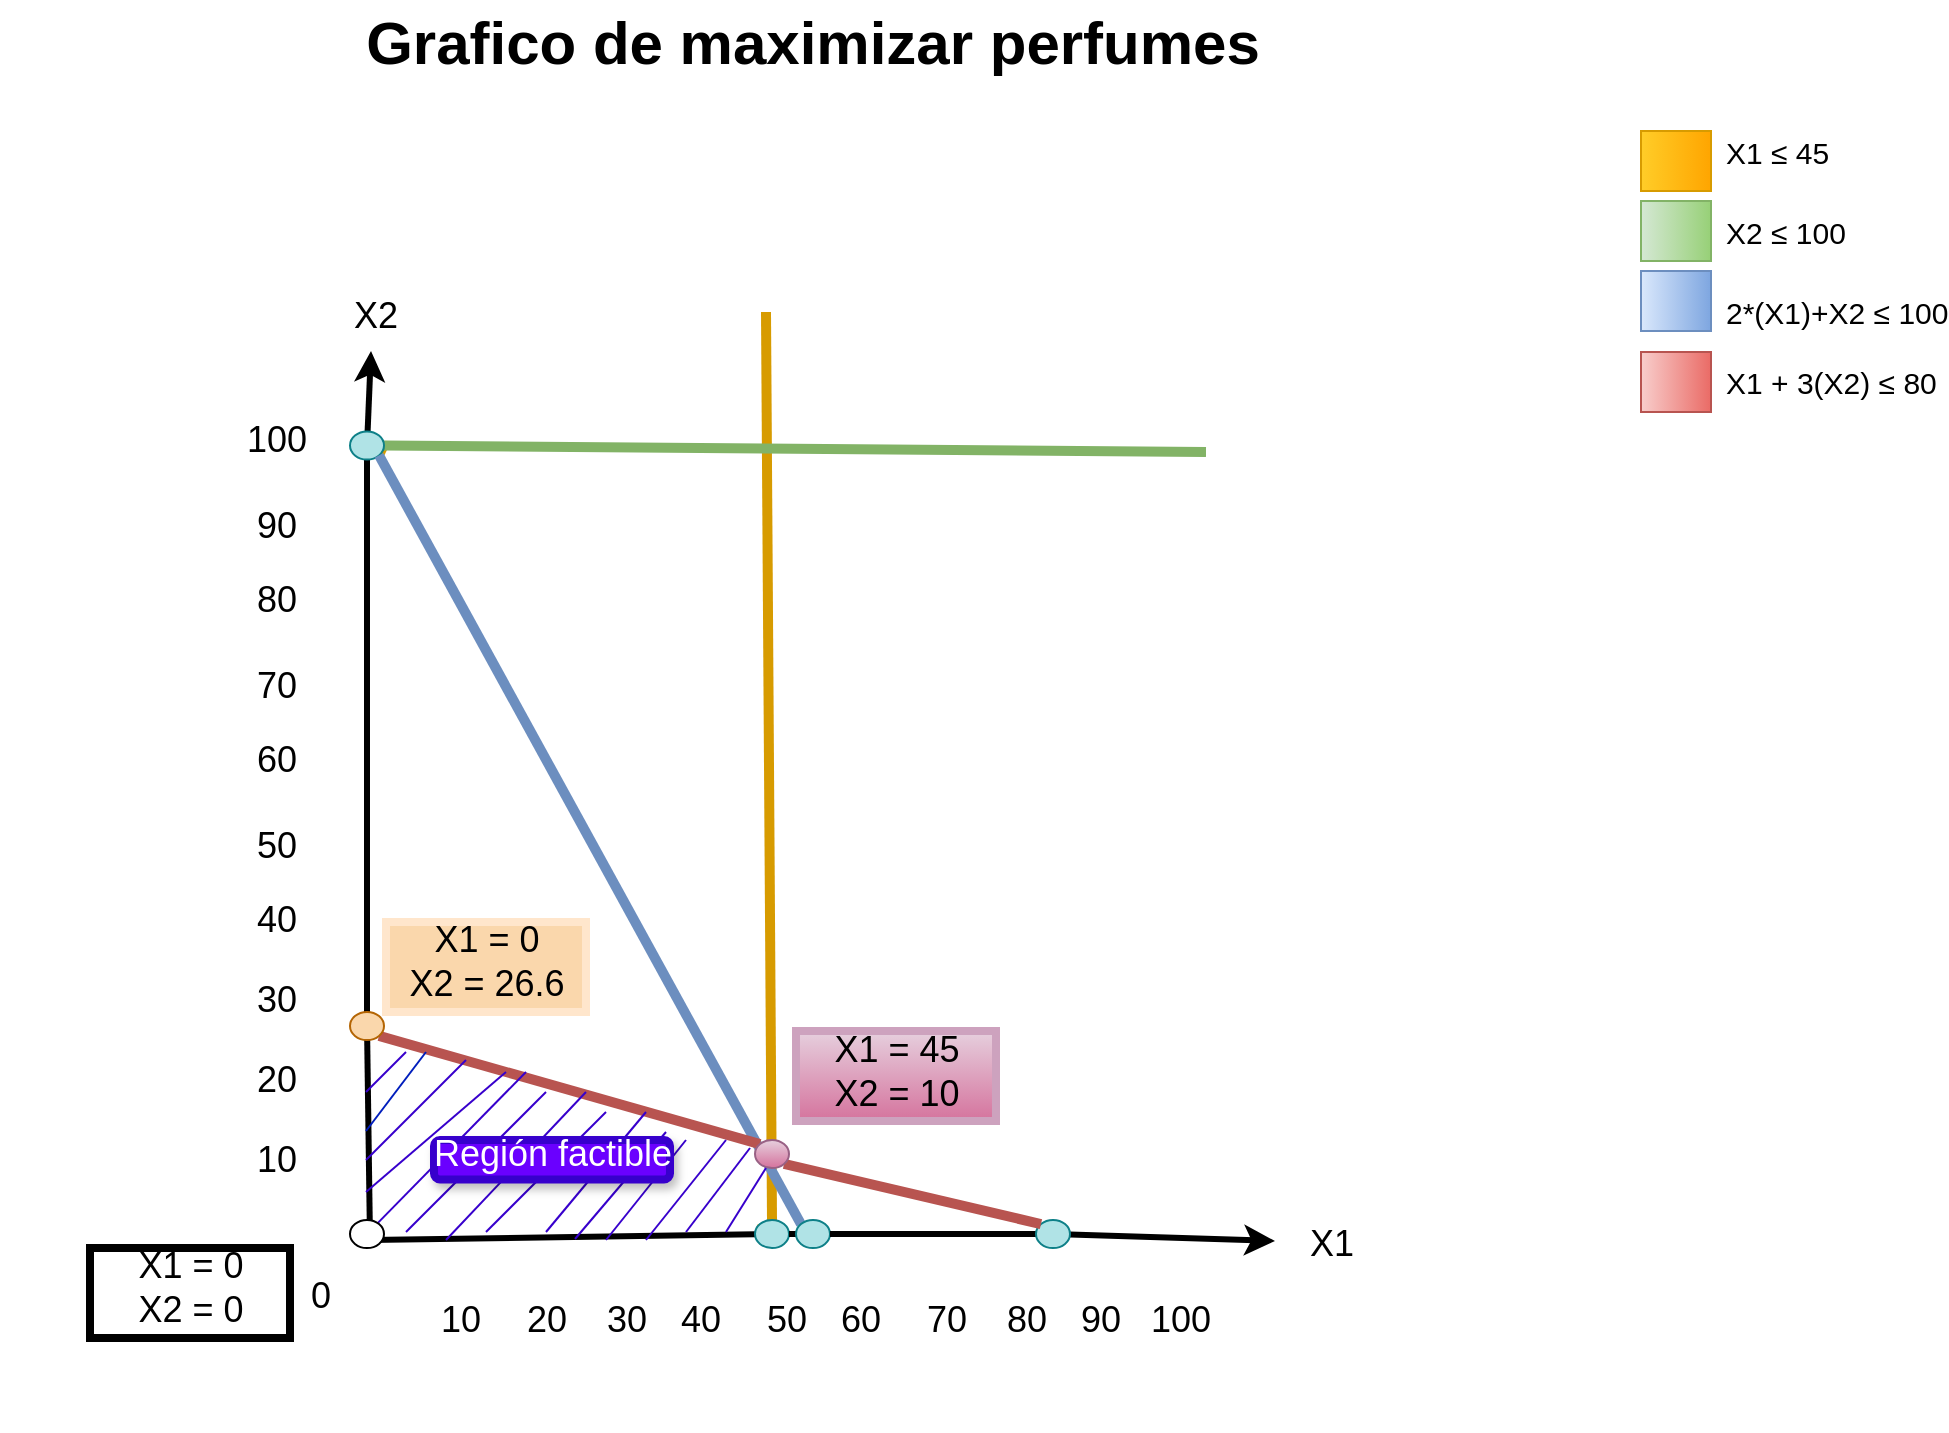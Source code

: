 <mxfile version="21.0.6" type="github">
  <diagram id="07fea595-8f29-1299-0266-81d95cde20df" name="Page-1">
    <mxGraphModel dx="-651" dy="60" grid="1" gridSize="10" guides="1" tooltips="1" connect="1" arrows="1" fold="1" page="1" pageScale="1" pageWidth="1169" pageHeight="827" background="none" math="0" shadow="0">
      <root>
        <mxCell id="0" />
        <mxCell id="1" parent="0" />
        <mxCell id="727" value="" style="edgeStyle=none;html=1;fontColor=#000000;strokeWidth=3;strokeColor=#000000;startArrow=none;" parent="1" edge="1" source="Sir0Li-0Dpy--8XOf5-H-782">
          <mxGeometry width="100" height="100" relative="1" as="geometry">
            <mxPoint x="2622" y="1474" as="sourcePoint" />
            <mxPoint x="2622.5" y="1029.5" as="targetPoint" />
          </mxGeometry>
        </mxCell>
        <mxCell id="734" value="" style="edgeStyle=none;html=1;fontColor=#000000;strokeWidth=3;strokeColor=#000000;startArrow=none;" parent="1" edge="1" source="Sir0Li-0Dpy--8XOf5-H-796">
          <mxGeometry width="100" height="100" relative="1" as="geometry">
            <mxPoint x="2622" y="1474" as="sourcePoint" />
            <mxPoint x="3074.5" y="1474.5" as="targetPoint" />
          </mxGeometry>
        </mxCell>
        <mxCell id="735" value="X1" style="text;spacingTop=-5;html=1;fontSize=18;fontStyle=0;points=[];strokeColor=none;" parent="1" vertex="1">
          <mxGeometry x="3090" y="1464" width="40" height="20" as="geometry" />
        </mxCell>
        <mxCell id="739" value="" style="whiteSpace=wrap;fillColor=#dae8fc;gradientColor=#7ea6e0;gradientDirection=east;strokeColor=#6c8ebf;html=1;" parent="1" vertex="1">
          <mxGeometry x="3257.5" y="989.5" width="35.0" height="30.0" as="geometry" />
        </mxCell>
        <mxCell id="740" value="" style="whiteSpace=wrap;fillColor=#d5e8d4;gradientColor=#97d077;gradientDirection=east;strokeColor=#82b366;html=1;" parent="1" vertex="1">
          <mxGeometry x="3257.5" y="954.5" width="35.0" height="30.0" as="geometry" />
        </mxCell>
        <mxCell id="742" value="X1 ≤ 45" style="text;spacingTop=-5;html=1;points=[];fontSize=15;" parent="1" vertex="1">
          <mxGeometry x="3297.5" y="919.5" width="80" height="20" as="geometry" />
        </mxCell>
        <mxCell id="743" value="X2 ≤ 100" style="text;spacingTop=-5;html=1;points=[];fontSize=15;" parent="1" vertex="1">
          <mxGeometry x="3297.5" y="959.5" width="80" height="20" as="geometry" />
        </mxCell>
        <mxCell id="744" value="2*(X1)+X2 ≤ 100" style="text;spacingTop=-5;html=1;points=[];fontSize=15;" parent="1" vertex="1">
          <mxGeometry x="3297.5" y="999.5" width="80" height="20" as="geometry" />
        </mxCell>
        <mxCell id="745" value="X2" style="text;spacingTop=-5;html=1;fontSize=18;fontStyle=0;points=[]" parent="1" vertex="1">
          <mxGeometry x="2612" y="999.5" width="80" height="20" as="geometry" />
        </mxCell>
        <mxCell id="746" value="0" style="text;spacingTop=-5;align=center;verticalAlign=middle;fontStyle=0;html=1;fontSize=18;points=[]" parent="1" vertex="1">
          <mxGeometry x="2582" y="1439.5" width="30" height="130.0" as="geometry" />
        </mxCell>
        <mxCell id="747" value="10" style="text;spacingTop=-5;align=center;verticalAlign=middle;fontStyle=0;html=1;fontSize=18;points=[]" parent="1" vertex="1">
          <mxGeometry x="2560" y="1409.5" width="30" height="54.5" as="geometry" />
        </mxCell>
        <mxCell id="749" value="Grafico de maximizar perfumes" style="text;spacingTop=-5;align=center;verticalAlign=middle;fontSize=30;fontStyle=1;html=1;points=[]" parent="1" vertex="1">
          <mxGeometry x="2437.5" y="854.5" width="810" height="45" as="geometry" />
        </mxCell>
        <mxCell id="Sir0Li-0Dpy--8XOf5-H-752" value="20" style="text;spacingTop=-5;align=center;verticalAlign=middle;fontStyle=0;html=1;fontSize=18;points=[]" vertex="1" parent="1">
          <mxGeometry x="2560" y="1369.5" width="30" height="54.5" as="geometry" />
        </mxCell>
        <mxCell id="Sir0Li-0Dpy--8XOf5-H-753" value="30" style="text;spacingTop=-5;align=center;verticalAlign=middle;fontStyle=0;html=1;fontSize=18;points=[]" vertex="1" parent="1">
          <mxGeometry x="2560" y="1329.5" width="30" height="54.5" as="geometry" />
        </mxCell>
        <mxCell id="Sir0Li-0Dpy--8XOf5-H-754" value="40" style="text;spacingTop=-5;align=center;verticalAlign=middle;fontStyle=0;html=1;fontSize=18;points=[]" vertex="1" parent="1">
          <mxGeometry x="2560" y="1289.5" width="30" height="54.5" as="geometry" />
        </mxCell>
        <mxCell id="Sir0Li-0Dpy--8XOf5-H-755" value="50" style="text;spacingTop=-5;align=center;verticalAlign=middle;fontStyle=0;html=1;fontSize=18;points=[]" vertex="1" parent="1">
          <mxGeometry x="2560" y="1251.75" width="30" height="54.5" as="geometry" />
        </mxCell>
        <mxCell id="Sir0Li-0Dpy--8XOf5-H-756" value="60" style="text;spacingTop=-5;align=center;verticalAlign=middle;fontStyle=0;html=1;fontSize=18;points=[]" vertex="1" parent="1">
          <mxGeometry x="2560" y="1209.5" width="30" height="54.5" as="geometry" />
        </mxCell>
        <mxCell id="Sir0Li-0Dpy--8XOf5-H-757" value="70" style="text;spacingTop=-5;align=center;verticalAlign=middle;fontStyle=0;html=1;fontSize=18;points=[]" vertex="1" parent="1">
          <mxGeometry x="2560" y="1171.75" width="30" height="54.5" as="geometry" />
        </mxCell>
        <mxCell id="Sir0Li-0Dpy--8XOf5-H-758" value="80" style="text;spacingTop=-5;align=center;verticalAlign=middle;fontStyle=0;html=1;fontSize=18;points=[]" vertex="1" parent="1">
          <mxGeometry x="2560" y="1129.5" width="30" height="54.5" as="geometry" />
        </mxCell>
        <mxCell id="Sir0Li-0Dpy--8XOf5-H-759" value="90" style="text;spacingTop=-5;align=center;verticalAlign=middle;fontStyle=0;html=1;fontSize=18;points=[]" vertex="1" parent="1">
          <mxGeometry x="2560" y="1092.5" width="30" height="54.5" as="geometry" />
        </mxCell>
        <mxCell id="Sir0Li-0Dpy--8XOf5-H-760" value="100" style="text;spacingTop=-5;align=center;verticalAlign=middle;fontStyle=0;html=1;fontSize=18;points=[]" vertex="1" parent="1">
          <mxGeometry x="2560" y="1049.5" width="30" height="54.5" as="geometry" />
        </mxCell>
        <mxCell id="Sir0Li-0Dpy--8XOf5-H-762" value="10" style="text;spacingTop=-5;align=center;verticalAlign=middle;fontStyle=0;html=1;fontSize=18;points=[]" vertex="1" parent="1">
          <mxGeometry x="2652" y="1489.5" width="30" height="54.5" as="geometry" />
        </mxCell>
        <mxCell id="Sir0Li-0Dpy--8XOf5-H-763" value="20" style="text;spacingTop=-5;align=center;verticalAlign=middle;fontStyle=0;html=1;fontSize=18;points=[]" vertex="1" parent="1">
          <mxGeometry x="2694.5" y="1489.5" width="30" height="54.5" as="geometry" />
        </mxCell>
        <mxCell id="Sir0Li-0Dpy--8XOf5-H-764" value="30" style="text;spacingTop=-5;align=center;verticalAlign=middle;fontStyle=0;html=1;fontSize=18;points=[]" vertex="1" parent="1">
          <mxGeometry x="2734.5" y="1489.5" width="30" height="54.5" as="geometry" />
        </mxCell>
        <mxCell id="Sir0Li-0Dpy--8XOf5-H-765" value="50" style="text;spacingTop=-5;align=center;verticalAlign=middle;fontStyle=0;html=1;fontSize=18;points=[]" vertex="1" parent="1">
          <mxGeometry x="2814.5" y="1489.5" width="30" height="54.5" as="geometry" />
        </mxCell>
        <mxCell id="Sir0Li-0Dpy--8XOf5-H-766" value="40" style="text;spacingTop=-5;align=center;verticalAlign=middle;fontStyle=0;html=1;fontSize=18;points=[]" vertex="1" parent="1">
          <mxGeometry x="2772" y="1489.5" width="30" height="54.5" as="geometry" />
        </mxCell>
        <mxCell id="Sir0Li-0Dpy--8XOf5-H-767" value="60" style="text;spacingTop=-5;align=center;verticalAlign=middle;fontStyle=0;html=1;fontSize=18;points=[]" vertex="1" parent="1">
          <mxGeometry x="2852" y="1489.5" width="30" height="54.5" as="geometry" />
        </mxCell>
        <mxCell id="Sir0Li-0Dpy--8XOf5-H-768" value="70" style="text;spacingTop=-5;align=center;verticalAlign=middle;fontStyle=0;html=1;fontSize=18;points=[]" vertex="1" parent="1">
          <mxGeometry x="2894.5" y="1489.5" width="30" height="54.5" as="geometry" />
        </mxCell>
        <mxCell id="Sir0Li-0Dpy--8XOf5-H-769" value="80" style="text;spacingTop=-5;align=center;verticalAlign=middle;fontStyle=0;html=1;fontSize=18;points=[]" vertex="1" parent="1">
          <mxGeometry x="2934.5" y="1489.5" width="30" height="54.5" as="geometry" />
        </mxCell>
        <mxCell id="Sir0Li-0Dpy--8XOf5-H-770" value="90" style="text;spacingTop=-5;align=center;verticalAlign=middle;fontStyle=0;html=1;fontSize=18;points=[]" vertex="1" parent="1">
          <mxGeometry x="2972" y="1489.5" width="30" height="54.5" as="geometry" />
        </mxCell>
        <mxCell id="Sir0Li-0Dpy--8XOf5-H-771" value="100" style="text;spacingTop=-5;align=center;verticalAlign=middle;fontStyle=0;html=1;fontSize=18;points=[]" vertex="1" parent="1">
          <mxGeometry x="3012" y="1489.5" width="30" height="54.5" as="geometry" />
        </mxCell>
        <mxCell id="Sir0Li-0Dpy--8XOf5-H-772" value="" style="endArrow=none;html=1;strokeWidth=5;rounded=0;fillColor=#ffcd28;gradientColor=#ffa500;strokeColor=#d79b00;startArrow=none;exitX=0.5;exitY=0;exitDx=0;exitDy=0;" edge="1" parent="1" source="Sir0Li-0Dpy--8XOf5-H-774">
          <mxGeometry width="50" height="50" relative="1" as="geometry">
            <mxPoint x="2823" y="1460" as="sourcePoint" />
            <mxPoint x="2820" y="1010" as="targetPoint" />
          </mxGeometry>
        </mxCell>
        <mxCell id="Sir0Li-0Dpy--8XOf5-H-775" value="" style="edgeStyle=none;html=1;fontColor=#000000;strokeWidth=3;strokeColor=#000000;endArrow=none;" edge="1" parent="1" target="Sir0Li-0Dpy--8XOf5-H-774">
          <mxGeometry width="100" height="100" relative="1" as="geometry">
            <mxPoint x="2622" y="1474" as="sourcePoint" />
            <mxPoint x="3074.5" y="1474.5" as="targetPoint" />
          </mxGeometry>
        </mxCell>
        <mxCell id="Sir0Li-0Dpy--8XOf5-H-776" value="" style="endArrow=none;html=1;strokeWidth=5;rounded=0;fillColor=#ffcd28;gradientColor=#ffa500;strokeColor=#d79b00;" edge="1" parent="1" target="Sir0Li-0Dpy--8XOf5-H-774">
          <mxGeometry width="50" height="50" relative="1" as="geometry">
            <mxPoint x="2820" y="1470" as="sourcePoint" />
            <mxPoint x="2820" y="1010" as="targetPoint" />
          </mxGeometry>
        </mxCell>
        <mxCell id="Sir0Li-0Dpy--8XOf5-H-774" value="" style="ellipse;whiteSpace=wrap;html=1;fillColor=#b0e3e6;strokeColor=#0e8088;" vertex="1" parent="1">
          <mxGeometry x="2814.5" y="1464" width="17" height="14" as="geometry" />
        </mxCell>
        <mxCell id="Sir0Li-0Dpy--8XOf5-H-777" value="" style="whiteSpace=wrap;fillColor=#ffcd28;gradientColor=#ffa500;gradientDirection=east;strokeColor=#d79b00;html=1;" vertex="1" parent="1">
          <mxGeometry x="3257.5" y="919.5" width="35.0" height="30.0" as="geometry" />
        </mxCell>
        <mxCell id="Sir0Li-0Dpy--8XOf5-H-779" value="" style="whiteSpace=wrap;fillColor=#f8cecc;gradientColor=#ea6b66;gradientDirection=east;strokeColor=#b85450;html=1;" vertex="1" parent="1">
          <mxGeometry x="3257.5" y="1030" width="35.0" height="30.0" as="geometry" />
        </mxCell>
        <mxCell id="Sir0Li-0Dpy--8XOf5-H-780" value="X1 + 3(X2) ≤ 80" style="text;spacingTop=-5;html=1;points=[];fontSize=15;" vertex="1" parent="1">
          <mxGeometry x="3297.5" y="1035" width="80" height="20" as="geometry" />
        </mxCell>
        <mxCell id="Sir0Li-0Dpy--8XOf5-H-781" value="" style="endArrow=none;html=1;strokeWidth=5;rounded=0;fillColor=#ffcd28;gradientColor=#ffa500;strokeColor=#d79b00;startArrow=none;" edge="1" parent="1" source="Sir0Li-0Dpy--8XOf5-H-782">
          <mxGeometry width="50" height="50" relative="1" as="geometry">
            <mxPoint x="3040" y="1080" as="sourcePoint" />
            <mxPoint x="2630" y="1080" as="targetPoint" />
          </mxGeometry>
        </mxCell>
        <mxCell id="Sir0Li-0Dpy--8XOf5-H-783" value="" style="endArrow=none;html=1;strokeWidth=5;rounded=0;fillColor=#d5e8d4;gradientColor=#97d077;strokeColor=#82b366;startArrow=none;" edge="1" parent="1" target="Sir0Li-0Dpy--8XOf5-H-782">
          <mxGeometry width="50" height="50" relative="1" as="geometry">
            <mxPoint x="3040" y="1080" as="sourcePoint" />
            <mxPoint x="2630" y="1080" as="targetPoint" />
          </mxGeometry>
        </mxCell>
        <mxCell id="Sir0Li-0Dpy--8XOf5-H-784" value="" style="edgeStyle=none;html=1;fontColor=#000000;strokeWidth=3;strokeColor=#000000;endArrow=none;startArrow=none;" edge="1" parent="1" source="Sir0Li-0Dpy--8XOf5-H-794" target="Sir0Li-0Dpy--8XOf5-H-782">
          <mxGeometry width="100" height="100" relative="1" as="geometry">
            <mxPoint x="2622" y="1474" as="sourcePoint" />
            <mxPoint x="2622.5" y="1029.5" as="targetPoint" />
          </mxGeometry>
        </mxCell>
        <mxCell id="Sir0Li-0Dpy--8XOf5-H-782" value="" style="ellipse;whiteSpace=wrap;html=1;fillColor=#b0e3e6;strokeColor=#0e8088;" vertex="1" parent="1">
          <mxGeometry x="2612" y="1069.75" width="17" height="14" as="geometry" />
        </mxCell>
        <mxCell id="Sir0Li-0Dpy--8XOf5-H-785" value="" style="endArrow=none;html=1;strokeWidth=5;rounded=0;fillColor=#dae8fc;gradientColor=#7ea6e0;strokeColor=#6c8ebf;startArrow=none;entryX=1;entryY=1;entryDx=0;entryDy=0;exitX=0;exitY=0;exitDx=0;exitDy=0;" edge="1" parent="1" source="Sir0Li-0Dpy--8XOf5-H-786" target="Sir0Li-0Dpy--8XOf5-H-782">
          <mxGeometry width="50" height="50" relative="1" as="geometry">
            <mxPoint x="2840" y="1470" as="sourcePoint" />
            <mxPoint x="2639" y="1087" as="targetPoint" />
          </mxGeometry>
        </mxCell>
        <mxCell id="Sir0Li-0Dpy--8XOf5-H-787" value="" style="edgeStyle=none;html=1;fontColor=#000000;strokeWidth=3;strokeColor=#000000;startArrow=none;endArrow=none;" edge="1" parent="1" source="Sir0Li-0Dpy--8XOf5-H-774" target="Sir0Li-0Dpy--8XOf5-H-786">
          <mxGeometry width="100" height="100" relative="1" as="geometry">
            <mxPoint x="2831" y="1471" as="sourcePoint" />
            <mxPoint x="3074.5" y="1474.5" as="targetPoint" />
          </mxGeometry>
        </mxCell>
        <mxCell id="Sir0Li-0Dpy--8XOf5-H-786" value="" style="ellipse;whiteSpace=wrap;html=1;fillColor=#b0e3e6;strokeColor=#0e8088;" vertex="1" parent="1">
          <mxGeometry x="2835" y="1464" width="17" height="14" as="geometry" />
        </mxCell>
        <mxCell id="Sir0Li-0Dpy--8XOf5-H-788" value="" style="endArrow=none;html=1;strokeWidth=5;rounded=0;fillColor=#f8cecc;gradientColor=#ea6b66;strokeColor=#b85450;startArrow=none;entryX=1;entryY=1;entryDx=0;entryDy=0;exitX=0;exitY=0;exitDx=0;exitDy=0;" edge="1" parent="1" source="Sir0Li-0Dpy--8XOf5-H-800" target="Sir0Li-0Dpy--8XOf5-H-794">
          <mxGeometry width="50" height="50" relative="1" as="geometry">
            <mxPoint x="2960" y="1460" as="sourcePoint" />
            <mxPoint x="2650" y="1400" as="targetPoint" />
          </mxGeometry>
        </mxCell>
        <mxCell id="Sir0Li-0Dpy--8XOf5-H-795" value="" style="edgeStyle=none;html=1;fontColor=#000000;strokeWidth=3;strokeColor=#000000;endArrow=none;" edge="1" parent="1" target="Sir0Li-0Dpy--8XOf5-H-794">
          <mxGeometry width="100" height="100" relative="1" as="geometry">
            <mxPoint x="2622" y="1474" as="sourcePoint" />
            <mxPoint x="2621" y="1084" as="targetPoint" />
          </mxGeometry>
        </mxCell>
        <mxCell id="Sir0Li-0Dpy--8XOf5-H-794" value="" style="ellipse;whiteSpace=wrap;html=1;fillColor=#fad7ac;strokeColor=#b46504;" vertex="1" parent="1">
          <mxGeometry x="2612" y="1360" width="17" height="14" as="geometry" />
        </mxCell>
        <mxCell id="Sir0Li-0Dpy--8XOf5-H-797" value="" style="edgeStyle=none;html=1;fontColor=#000000;strokeWidth=3;strokeColor=#000000;startArrow=none;endArrow=none;" edge="1" parent="1" source="Sir0Li-0Dpy--8XOf5-H-786" target="Sir0Li-0Dpy--8XOf5-H-796">
          <mxGeometry width="100" height="100" relative="1" as="geometry">
            <mxPoint x="2852" y="1471" as="sourcePoint" />
            <mxPoint x="3074.5" y="1474.5" as="targetPoint" />
          </mxGeometry>
        </mxCell>
        <mxCell id="Sir0Li-0Dpy--8XOf5-H-796" value="" style="ellipse;whiteSpace=wrap;html=1;fillColor=#b0e3e6;strokeColor=#0e8088;" vertex="1" parent="1">
          <mxGeometry x="2955" y="1464" width="17" height="14" as="geometry" />
        </mxCell>
        <mxCell id="Sir0Li-0Dpy--8XOf5-H-801" value="" style="endArrow=none;html=1;strokeWidth=5;rounded=0;fillColor=#f8cecc;gradientColor=#ea6b66;strokeColor=#b85450;startArrow=none;entryX=1;entryY=1;entryDx=0;entryDy=0;exitX=0;exitY=0;exitDx=0;exitDy=0;" edge="1" parent="1" source="Sir0Li-0Dpy--8XOf5-H-796" target="Sir0Li-0Dpy--8XOf5-H-800">
          <mxGeometry width="50" height="50" relative="1" as="geometry">
            <mxPoint x="2957" y="1466" as="sourcePoint" />
            <mxPoint x="2627" y="1372" as="targetPoint" />
          </mxGeometry>
        </mxCell>
        <mxCell id="Sir0Li-0Dpy--8XOf5-H-800" value="" style="ellipse;whiteSpace=wrap;html=1;fillColor=#e6d0de;strokeColor=#996185;gradientColor=#d5739d;" vertex="1" parent="1">
          <mxGeometry x="2814.5" y="1424" width="17" height="14" as="geometry" />
        </mxCell>
        <mxCell id="Sir0Li-0Dpy--8XOf5-H-806" value="" style="endArrow=none;html=1;rounded=0;fillColor=#6a00ff;strokeColor=#3700CC;" edge="1" parent="1">
          <mxGeometry width="50" height="50" relative="1" as="geometry">
            <mxPoint x="2620" y="1434" as="sourcePoint" />
            <mxPoint x="2670" y="1384" as="targetPoint" />
          </mxGeometry>
        </mxCell>
        <mxCell id="Sir0Li-0Dpy--8XOf5-H-807" value="" style="endArrow=none;html=1;rounded=0;fillColor=#6a00ff;strokeColor=#3700CC;" edge="1" parent="1">
          <mxGeometry width="50" height="50" relative="1" as="geometry">
            <mxPoint x="2620" y="1450" as="sourcePoint" />
            <mxPoint x="2690" y="1390" as="targetPoint" />
          </mxGeometry>
        </mxCell>
        <mxCell id="Sir0Li-0Dpy--8XOf5-H-808" value="" style="endArrow=none;html=1;rounded=0;fillColor=#6a00ff;strokeColor=#3700CC;startArrow=none;" edge="1" parent="1" source="Sir0Li-0Dpy--8XOf5-H-834">
          <mxGeometry width="50" height="50" relative="1" as="geometry">
            <mxPoint x="2620" y="1470" as="sourcePoint" />
            <mxPoint x="2700" y="1390" as="targetPoint" />
          </mxGeometry>
        </mxCell>
        <mxCell id="Sir0Li-0Dpy--8XOf5-H-809" value="" style="endArrow=none;html=1;rounded=0;fillColor=#6a00ff;strokeColor=#3700CC;" edge="1" parent="1">
          <mxGeometry width="50" height="50" relative="1" as="geometry">
            <mxPoint x="2640" y="1470" as="sourcePoint" />
            <mxPoint x="2710" y="1400" as="targetPoint" />
          </mxGeometry>
        </mxCell>
        <mxCell id="Sir0Li-0Dpy--8XOf5-H-810" value="" style="endArrow=none;html=1;rounded=0;fillColor=#6a00ff;strokeColor=#3700CC;" edge="1" parent="1">
          <mxGeometry width="50" height="50" relative="1" as="geometry">
            <mxPoint x="2660" y="1474" as="sourcePoint" />
            <mxPoint x="2730" y="1400" as="targetPoint" />
          </mxGeometry>
        </mxCell>
        <mxCell id="Sir0Li-0Dpy--8XOf5-H-811" value="" style="endArrow=none;html=1;rounded=0;fillColor=#6a00ff;strokeColor=#3700CC;" edge="1" parent="1">
          <mxGeometry width="50" height="50" relative="1" as="geometry">
            <mxPoint x="2680" y="1470" as="sourcePoint" />
            <mxPoint x="2740" y="1410" as="targetPoint" />
          </mxGeometry>
        </mxCell>
        <mxCell id="Sir0Li-0Dpy--8XOf5-H-812" value="" style="endArrow=none;html=1;rounded=0;fillColor=#6a00ff;strokeColor=#3700CC;" edge="1" parent="1">
          <mxGeometry width="50" height="50" relative="1" as="geometry">
            <mxPoint x="2710" y="1470" as="sourcePoint" />
            <mxPoint x="2760" y="1410" as="targetPoint" />
          </mxGeometry>
        </mxCell>
        <mxCell id="Sir0Li-0Dpy--8XOf5-H-813" value="" style="endArrow=none;html=1;rounded=0;fillColor=#6a00ff;strokeColor=#3700CC;" edge="1" parent="1">
          <mxGeometry width="50" height="50" relative="1" as="geometry">
            <mxPoint x="2724.5" y="1473.5" as="sourcePoint" />
            <mxPoint x="2770" y="1420" as="targetPoint" />
          </mxGeometry>
        </mxCell>
        <mxCell id="Sir0Li-0Dpy--8XOf5-H-814" value="" style="endArrow=none;html=1;rounded=0;fillColor=#6a00ff;strokeColor=#3700CC;" edge="1" parent="1">
          <mxGeometry width="50" height="50" relative="1" as="geometry">
            <mxPoint x="2740" y="1474" as="sourcePoint" />
            <mxPoint x="2780" y="1424" as="targetPoint" />
          </mxGeometry>
        </mxCell>
        <mxCell id="Sir0Li-0Dpy--8XOf5-H-819" value="" style="endArrow=none;html=1;rounded=0;fillColor=#6a00ff;strokeColor=#3700CC;" edge="1" parent="1">
          <mxGeometry width="50" height="50" relative="1" as="geometry">
            <mxPoint x="2760" y="1474" as="sourcePoint" />
            <mxPoint x="2800" y="1424" as="targetPoint" />
          </mxGeometry>
        </mxCell>
        <mxCell id="Sir0Li-0Dpy--8XOf5-H-820" value="" style="endArrow=none;html=1;rounded=0;fillColor=#6a00ff;strokeColor=#3700CC;" edge="1" parent="1">
          <mxGeometry width="50" height="50" relative="1" as="geometry">
            <mxPoint x="2780" y="1470" as="sourcePoint" />
            <mxPoint x="2812" y="1428" as="targetPoint" />
          </mxGeometry>
        </mxCell>
        <mxCell id="Sir0Li-0Dpy--8XOf5-H-821" value="" style="endArrow=none;html=1;rounded=0;fillColor=#6a00ff;strokeColor=#3700CC;" edge="1" parent="1">
          <mxGeometry width="50" height="50" relative="1" as="geometry">
            <mxPoint x="2800" y="1470" as="sourcePoint" />
            <mxPoint x="2820" y="1438" as="targetPoint" />
          </mxGeometry>
        </mxCell>
        <mxCell id="Sir0Li-0Dpy--8XOf5-H-822" value="" style="endArrow=none;html=1;rounded=0;fillColor=#0050ef;strokeColor=#001DBC;" edge="1" parent="1">
          <mxGeometry width="50" height="50" relative="1" as="geometry">
            <mxPoint x="2620" y="1419.5" as="sourcePoint" />
            <mxPoint x="2650" y="1380" as="targetPoint" />
          </mxGeometry>
        </mxCell>
        <mxCell id="Sir0Li-0Dpy--8XOf5-H-823" value="" style="endArrow=none;html=1;rounded=0;fillColor=#6a00ff;strokeColor=#3700CC;" edge="1" parent="1">
          <mxGeometry width="50" height="50" relative="1" as="geometry">
            <mxPoint x="2620" y="1400" as="sourcePoint" />
            <mxPoint x="2640" y="1380" as="targetPoint" />
          </mxGeometry>
        </mxCell>
        <mxCell id="Sir0Li-0Dpy--8XOf5-H-829" value="Región factible" style="text;spacingTop=-5;align=center;verticalAlign=middle;fontStyle=0;html=1;fontSize=18;points=[];fillColor=#6a00ff;fontColor=#ffffff;strokeColor=#3700CC;strokeWidth=4;perimeterSpacing=0;rounded=1;glass=0;shadow=1;" vertex="1" parent="1">
          <mxGeometry x="2654" y="1424" width="118" height="19.75" as="geometry" />
        </mxCell>
        <mxCell id="Sir0Li-0Dpy--8XOf5-H-832" value="&lt;div&gt;X1 = 0&lt;/div&gt;&lt;div&gt;X2 = 26.6&lt;br&gt;&lt;/div&gt;" style="text;spacingTop=-5;align=center;verticalAlign=middle;fontStyle=0;html=1;fontSize=18;points=[];fillColor=#fad7ac;strokeColor=#FFE6CC;strokeWidth=4;" vertex="1" parent="1">
          <mxGeometry x="2630" y="1315" width="100" height="45" as="geometry" />
        </mxCell>
        <mxCell id="Sir0Li-0Dpy--8XOf5-H-833" value="&lt;div&gt;X1 = 45&lt;br&gt;&lt;/div&gt;&lt;div&gt;X2 = 10&lt;br&gt;&lt;/div&gt;" style="text;spacingTop=-5;align=center;verticalAlign=middle;fontStyle=0;html=1;fontSize=18;points=[];fillColor=#e6d0de;strokeColor=#CDA2BE;strokeWidth=4;gradientColor=#d5739d;" vertex="1" parent="1">
          <mxGeometry x="2835" y="1369.5" width="100" height="45" as="geometry" />
        </mxCell>
        <mxCell id="Sir0Li-0Dpy--8XOf5-H-835" value="" style="endArrow=none;html=1;rounded=0;fillColor=#6a00ff;strokeColor=#3700CC;" edge="1" parent="1" target="Sir0Li-0Dpy--8XOf5-H-834">
          <mxGeometry width="50" height="50" relative="1" as="geometry">
            <mxPoint x="2620" y="1470" as="sourcePoint" />
            <mxPoint x="2700" y="1390" as="targetPoint" />
          </mxGeometry>
        </mxCell>
        <mxCell id="Sir0Li-0Dpy--8XOf5-H-834" value="" style="ellipse;whiteSpace=wrap;html=1;" vertex="1" parent="1">
          <mxGeometry x="2612" y="1464" width="17" height="14" as="geometry" />
        </mxCell>
        <mxCell id="Sir0Li-0Dpy--8XOf5-H-837" value="&lt;div&gt;X1 = 0&lt;/div&gt;&lt;div&gt;X2 = 0&lt;br&gt;&lt;/div&gt;" style="text;spacingTop=-5;align=center;verticalAlign=middle;fontStyle=0;html=1;fontSize=18;points=[];strokeWidth=4;strokeColor=default;" vertex="1" parent="1">
          <mxGeometry x="2482" y="1478" width="100" height="45" as="geometry" />
        </mxCell>
      </root>
    </mxGraphModel>
  </diagram>
</mxfile>
